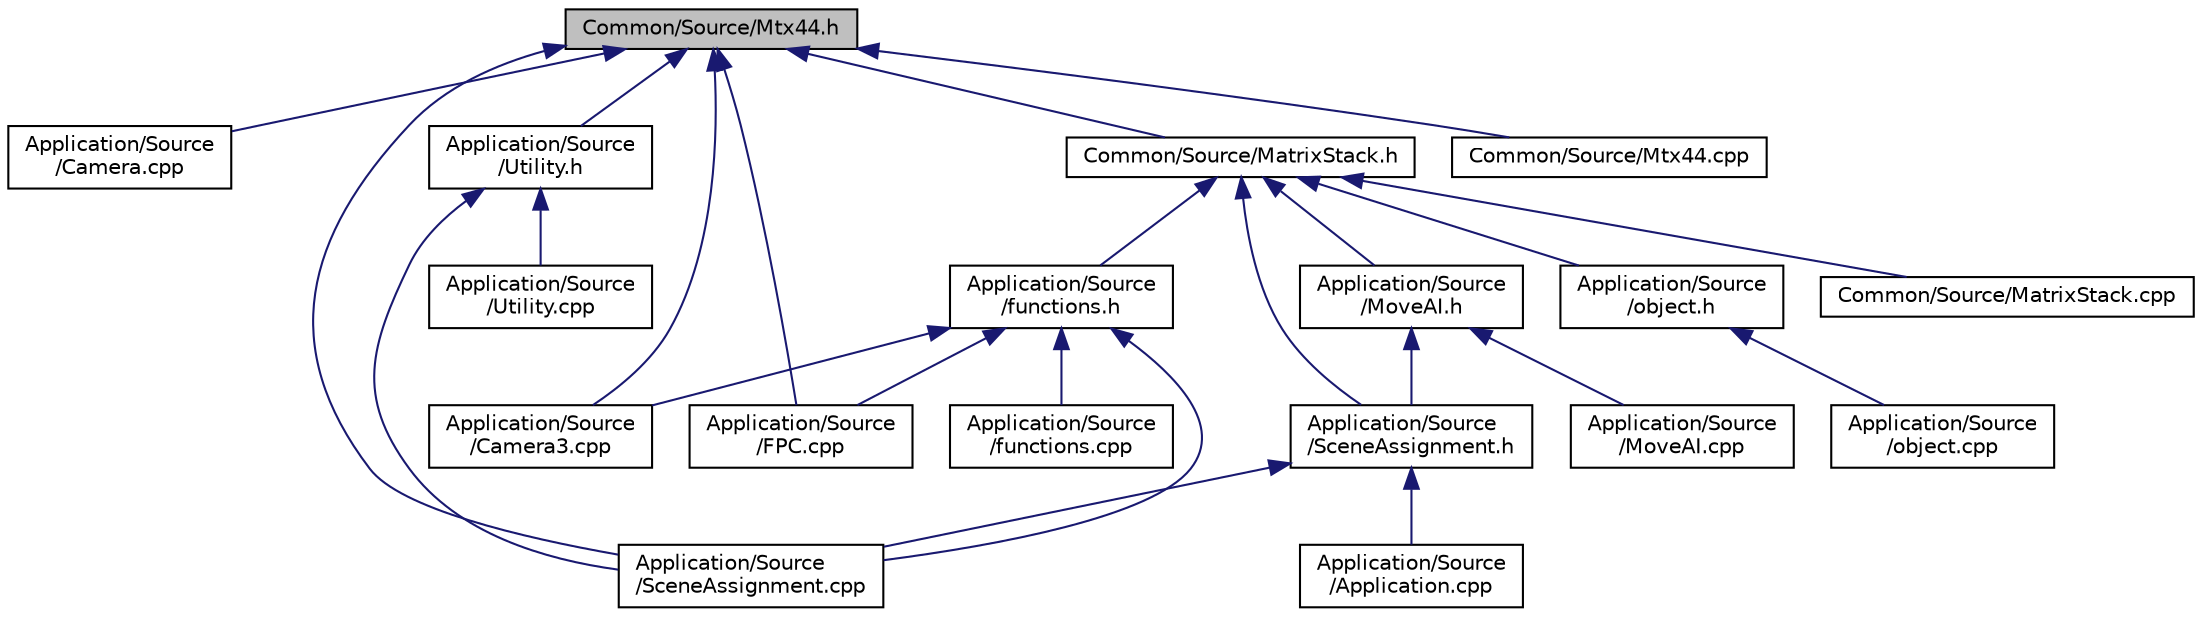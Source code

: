 digraph "Common/Source/Mtx44.h"
{
  bgcolor="transparent";
  edge [fontname="Helvetica",fontsize="10",labelfontname="Helvetica",labelfontsize="10"];
  node [fontname="Helvetica",fontsize="10",shape=record];
  Node1 [label="Common/Source/Mtx44.h",height=0.2,width=0.4,color="black", fillcolor="grey75", style="filled", fontcolor="black"];
  Node1 -> Node2 [dir="back",color="midnightblue",fontsize="10",style="solid",fontname="Helvetica"];
  Node2 [label="Application/Source\l/Camera.cpp",height=0.2,width=0.4,color="black",URL="$Camera_8cpp.html",tooltip="Camera-related codes. "];
  Node1 -> Node3 [dir="back",color="midnightblue",fontsize="10",style="solid",fontname="Helvetica"];
  Node3 [label="Application/Source\l/Camera3.cpp",height=0.2,width=0.4,color="black",URL="$Camera3_8cpp.html"];
  Node1 -> Node4 [dir="back",color="midnightblue",fontsize="10",style="solid",fontname="Helvetica"];
  Node4 [label="Application/Source\l/FPC.cpp",height=0.2,width=0.4,color="black",URL="$FPC_8cpp.html",tooltip="First Person Camera with mouse control. "];
  Node1 -> Node5 [dir="back",color="midnightblue",fontsize="10",style="solid",fontname="Helvetica"];
  Node5 [label="Application/Source\l/SceneAssignment.cpp",height=0.2,width=0.4,color="black",URL="$SceneAssignment_8cpp.html",tooltip="All items are rendered here. "];
  Node1 -> Node6 [dir="back",color="midnightblue",fontsize="10",style="solid",fontname="Helvetica"];
  Node6 [label="Application/Source\l/Utility.h",height=0.2,width=0.4,color="black",URL="$Utility_8h.html",tooltip="Calculate matrices. "];
  Node6 -> Node5 [dir="back",color="midnightblue",fontsize="10",style="solid",fontname="Helvetica"];
  Node6 -> Node7 [dir="back",color="midnightblue",fontsize="10",style="solid",fontname="Helvetica"];
  Node7 [label="Application/Source\l/Utility.cpp",height=0.2,width=0.4,color="black",URL="$Utility_8cpp.html",tooltip="Calculate angles using this. "];
  Node1 -> Node8 [dir="back",color="midnightblue",fontsize="10",style="solid",fontname="Helvetica"];
  Node8 [label="Common/Source/MatrixStack.h",height=0.2,width=0.4,color="black",URL="$MatrixStack_8h.html",tooltip="Matrix Stack to replace openGL math function. "];
  Node8 -> Node9 [dir="back",color="midnightblue",fontsize="10",style="solid",fontname="Helvetica"];
  Node9 [label="Application/Source\l/SceneAssignment.h",height=0.2,width=0.4,color="black",URL="$SceneAssignment_8h.html",tooltip="Logic and asthetics of application. "];
  Node9 -> Node10 [dir="back",color="midnightblue",fontsize="10",style="solid",fontname="Helvetica"];
  Node10 [label="Application/Source\l/Application.cpp",height=0.2,width=0.4,color="black",URL="$Application_8cpp.html",tooltip="Run Application here. "];
  Node9 -> Node5 [dir="back",color="midnightblue",fontsize="10",style="solid",fontname="Helvetica"];
  Node8 -> Node11 [dir="back",color="midnightblue",fontsize="10",style="solid",fontname="Helvetica"];
  Node11 [label="Application/Source\l/MoveAI.h",height=0.2,width=0.4,color="black",URL="$MoveAI_8h.html",tooltip="Movement of NPCs. "];
  Node11 -> Node9 [dir="back",color="midnightblue",fontsize="10",style="solid",fontname="Helvetica"];
  Node11 -> Node12 [dir="back",color="midnightblue",fontsize="10",style="solid",fontname="Helvetica"];
  Node12 [label="Application/Source\l/MoveAI.cpp",height=0.2,width=0.4,color="black",URL="$MoveAI_8cpp.html",tooltip="NPC movements. "];
  Node8 -> Node13 [dir="back",color="midnightblue",fontsize="10",style="solid",fontname="Helvetica"];
  Node13 [label="Application/Source\l/functions.h",height=0.2,width=0.4,color="black",URL="$functions_8h.html",tooltip="Collision detection for application. "];
  Node13 -> Node3 [dir="back",color="midnightblue",fontsize="10",style="solid",fontname="Helvetica"];
  Node13 -> Node4 [dir="back",color="midnightblue",fontsize="10",style="solid",fontname="Helvetica"];
  Node13 -> Node14 [dir="back",color="midnightblue",fontsize="10",style="solid",fontname="Helvetica"];
  Node14 [label="Application/Source\l/functions.cpp",height=0.2,width=0.4,color="black",URL="$functions_8cpp.html",tooltip="Detect collision. "];
  Node13 -> Node5 [dir="back",color="midnightblue",fontsize="10",style="solid",fontname="Helvetica"];
  Node8 -> Node15 [dir="back",color="midnightblue",fontsize="10",style="solid",fontname="Helvetica"];
  Node15 [label="Application/Source\l/object.h",height=0.2,width=0.4,color="black",URL="$object_8h.html"];
  Node15 -> Node16 [dir="back",color="midnightblue",fontsize="10",style="solid",fontname="Helvetica"];
  Node16 [label="Application/Source\l/object.cpp",height=0.2,width=0.4,color="black",URL="$object_8cpp.html"];
  Node8 -> Node17 [dir="back",color="midnightblue",fontsize="10",style="solid",fontname="Helvetica"];
  Node17 [label="Common/Source/MatrixStack.cpp",height=0.2,width=0.4,color="black",URL="$MatrixStack_8cpp.html",tooltip="Matrix Stack to replace openGL math function. "];
  Node1 -> Node18 [dir="back",color="midnightblue",fontsize="10",style="solid",fontname="Helvetica"];
  Node18 [label="Common/Source/Mtx44.cpp",height=0.2,width=0.4,color="black",URL="$Mtx44_8cpp.html",tooltip="Matrix 4 by 4 use for affine transformation. "];
}
